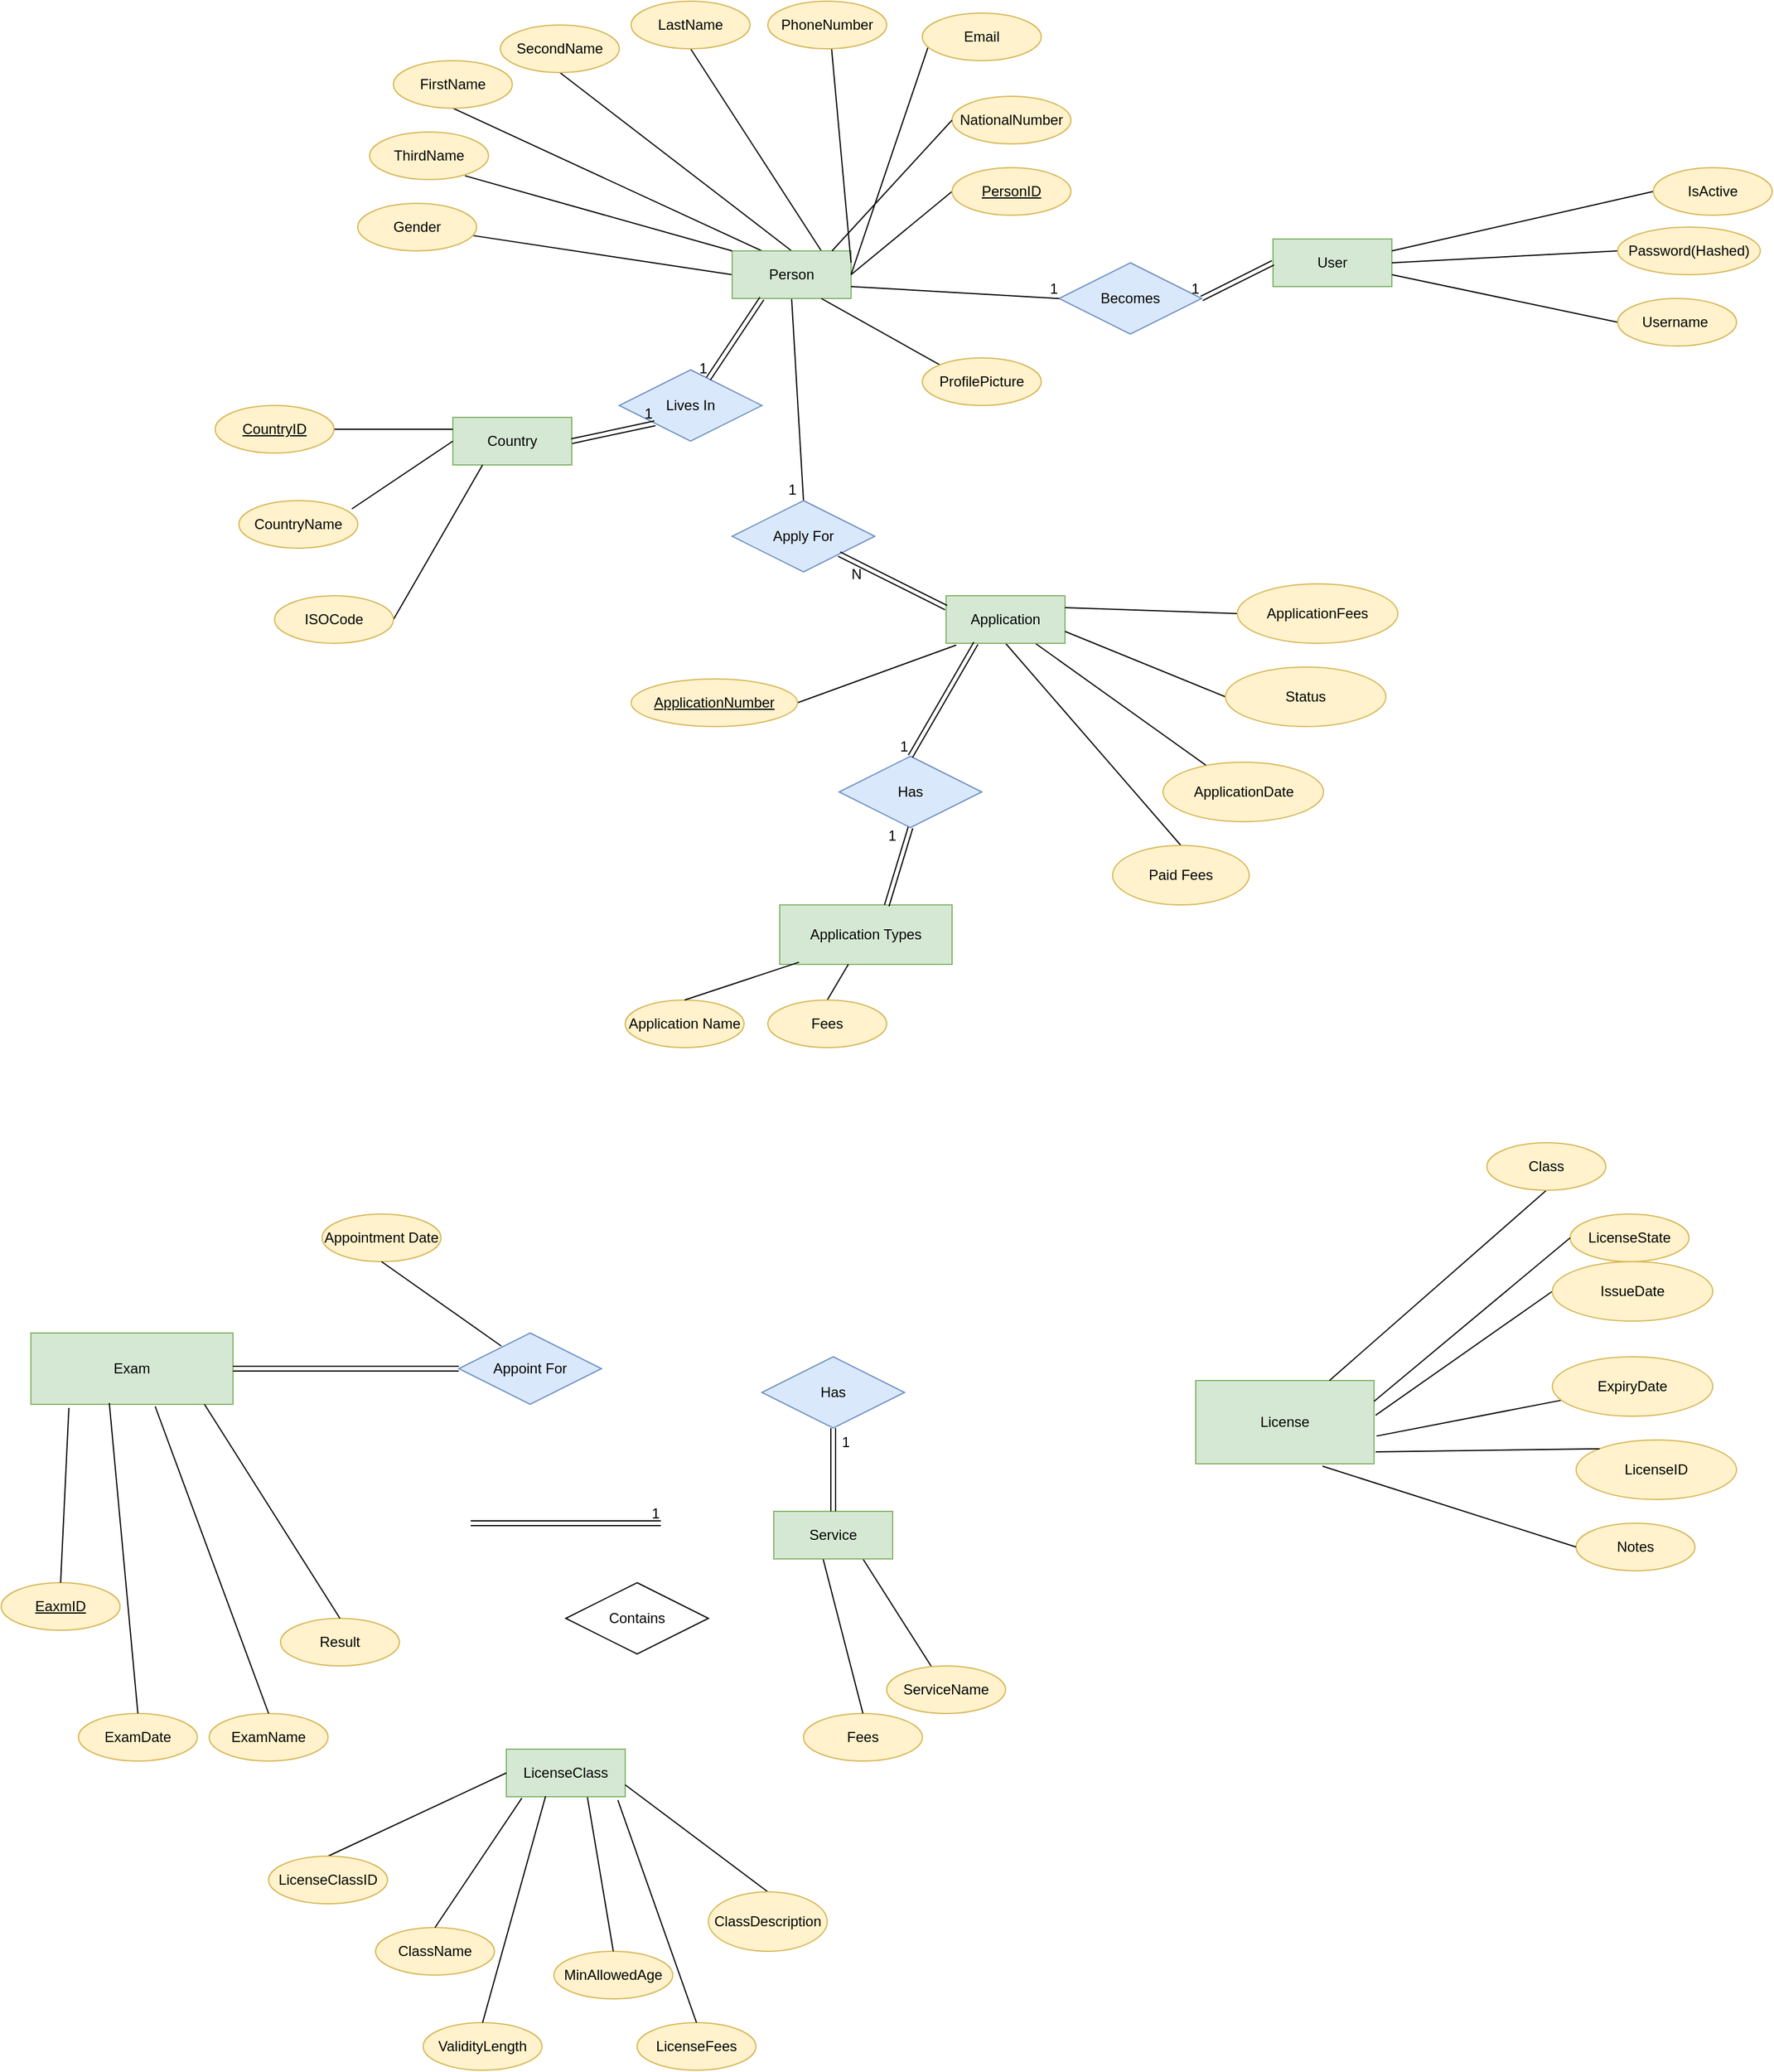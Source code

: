 <mxfile version="24.7.8">
  <diagram name="Page-1" id="gB2DMr0biQ5MFpnPCHbU">
    <mxGraphModel dx="3685" dy="1950" grid="1" gridSize="10" guides="1" tooltips="1" connect="1" arrows="0" fold="1" page="1" pageScale="1" pageWidth="850" pageHeight="1100" math="0" shadow="0">
      <root>
        <mxCell id="0" />
        <mxCell id="1" parent="0" />
        <mxCell id="8ar8h3lFPwf3H2jaZOHm-42" style="rounded=0;orthogonalLoop=1;jettySize=auto;html=1;exitX=0;exitY=0.5;exitDx=0;exitDy=0;endArrow=none;endFill=0;" parent="1" source="8ar8h3lFPwf3H2jaZOHm-1" target="8ar8h3lFPwf3H2jaZOHm-13" edge="1">
          <mxGeometry relative="1" as="geometry" />
        </mxCell>
        <mxCell id="8ar8h3lFPwf3H2jaZOHm-44" style="rounded=0;orthogonalLoop=1;jettySize=auto;html=1;exitX=0.25;exitY=0;exitDx=0;exitDy=0;entryX=0.5;entryY=1;entryDx=0;entryDy=0;endArrow=none;endFill=0;" parent="1" source="8ar8h3lFPwf3H2jaZOHm-1" target="8ar8h3lFPwf3H2jaZOHm-9" edge="1">
          <mxGeometry relative="1" as="geometry" />
        </mxCell>
        <mxCell id="8ar8h3lFPwf3H2jaZOHm-45" style="rounded=0;orthogonalLoop=1;jettySize=auto;html=1;exitX=0.5;exitY=0;exitDx=0;exitDy=0;entryX=0.5;entryY=1;entryDx=0;entryDy=0;endArrow=none;endFill=0;" parent="1" source="8ar8h3lFPwf3H2jaZOHm-1" target="8ar8h3lFPwf3H2jaZOHm-10" edge="1">
          <mxGeometry relative="1" as="geometry" />
        </mxCell>
        <mxCell id="8ar8h3lFPwf3H2jaZOHm-46" style="rounded=0;orthogonalLoop=1;jettySize=auto;html=1;exitX=0.75;exitY=0;exitDx=0;exitDy=0;entryX=0.5;entryY=1;entryDx=0;entryDy=0;endArrow=none;endFill=0;" parent="1" source="8ar8h3lFPwf3H2jaZOHm-1" target="8ar8h3lFPwf3H2jaZOHm-12" edge="1">
          <mxGeometry relative="1" as="geometry" />
        </mxCell>
        <mxCell id="LzR10XyuYAnAe9TRParo-1" style="rounded=0;orthogonalLoop=1;jettySize=auto;html=1;exitX=0.5;exitY=1;exitDx=0;exitDy=0;entryX=0.5;entryY=0;entryDx=0;entryDy=0;endArrow=none;endFill=0;" edge="1" parent="1" source="8ar8h3lFPwf3H2jaZOHm-1" target="aU70aE4tId0DF8qPoalb-2">
          <mxGeometry relative="1" as="geometry" />
        </mxCell>
        <mxCell id="8ar8h3lFPwf3H2jaZOHm-1" value="Person" style="whiteSpace=wrap;html=1;align=center;fillColor=#d5e8d4;strokeColor=#82b366;" parent="1" vertex="1">
          <mxGeometry x="-485" y="270" width="100" height="40" as="geometry" />
        </mxCell>
        <mxCell id="8ar8h3lFPwf3H2jaZOHm-2" value="User" style="whiteSpace=wrap;html=1;align=center;fillColor=#d5e8d4;strokeColor=#82b366;" parent="1" vertex="1">
          <mxGeometry x="-30" y="260" width="100" height="40" as="geometry" />
        </mxCell>
        <mxCell id="8ar8h3lFPwf3H2jaZOHm-37" style="rounded=0;orthogonalLoop=1;jettySize=auto;html=1;exitX=0;exitY=0.5;exitDx=0;exitDy=0;entryX=1;entryY=0.75;entryDx=0;entryDy=0;endArrow=none;endFill=0;" parent="1" source="8ar8h3lFPwf3H2jaZOHm-3" target="8ar8h3lFPwf3H2jaZOHm-2" edge="1">
          <mxGeometry relative="1" as="geometry" />
        </mxCell>
        <mxCell id="8ar8h3lFPwf3H2jaZOHm-3" value="Username&amp;nbsp;" style="ellipse;whiteSpace=wrap;html=1;align=center;fillColor=#fff2cc;strokeColor=#d6b656;" parent="1" vertex="1">
          <mxGeometry x="260" y="310" width="100" height="40" as="geometry" />
        </mxCell>
        <mxCell id="8ar8h3lFPwf3H2jaZOHm-39" style="rounded=0;orthogonalLoop=1;jettySize=auto;html=1;exitX=0;exitY=0.5;exitDx=0;exitDy=0;entryX=1;entryY=0.25;entryDx=0;entryDy=0;endArrow=none;endFill=0;" parent="1" source="8ar8h3lFPwf3H2jaZOHm-4" target="8ar8h3lFPwf3H2jaZOHm-2" edge="1">
          <mxGeometry relative="1" as="geometry" />
        </mxCell>
        <mxCell id="8ar8h3lFPwf3H2jaZOHm-4" value="IsActive" style="ellipse;whiteSpace=wrap;html=1;align=center;fillColor=#fff2cc;strokeColor=#d6b656;" parent="1" vertex="1">
          <mxGeometry x="290" y="200" width="100" height="40" as="geometry" />
        </mxCell>
        <mxCell id="8ar8h3lFPwf3H2jaZOHm-38" style="rounded=0;orthogonalLoop=1;jettySize=auto;html=1;exitX=0;exitY=0.5;exitDx=0;exitDy=0;entryX=1;entryY=0.5;entryDx=0;entryDy=0;endArrow=none;endFill=0;" parent="1" source="8ar8h3lFPwf3H2jaZOHm-5" target="8ar8h3lFPwf3H2jaZOHm-2" edge="1">
          <mxGeometry relative="1" as="geometry" />
        </mxCell>
        <mxCell id="8ar8h3lFPwf3H2jaZOHm-5" value="Password(Hashed)" style="ellipse;whiteSpace=wrap;html=1;align=center;fillColor=#fff2cc;strokeColor=#d6b656;" parent="1" vertex="1">
          <mxGeometry x="260" y="250" width="120" height="40" as="geometry" />
        </mxCell>
        <mxCell id="8ar8h3lFPwf3H2jaZOHm-9" value="FirstName" style="ellipse;whiteSpace=wrap;html=1;align=center;fillColor=#fff2cc;strokeColor=#d6b656;" parent="1" vertex="1">
          <mxGeometry x="-770" y="110" width="100" height="40" as="geometry" />
        </mxCell>
        <mxCell id="8ar8h3lFPwf3H2jaZOHm-10" value="SecondName" style="ellipse;whiteSpace=wrap;html=1;align=center;fillColor=#fff2cc;strokeColor=#d6b656;" parent="1" vertex="1">
          <mxGeometry x="-680" y="80" width="100" height="40" as="geometry" />
        </mxCell>
        <mxCell id="8ar8h3lFPwf3H2jaZOHm-11" value="ThirdName" style="ellipse;whiteSpace=wrap;html=1;align=center;fillColor=#fff2cc;strokeColor=#d6b656;" parent="1" vertex="1">
          <mxGeometry x="-790" y="170" width="100" height="40" as="geometry" />
        </mxCell>
        <mxCell id="8ar8h3lFPwf3H2jaZOHm-12" value="LastName" style="ellipse;whiteSpace=wrap;html=1;align=center;fillColor=#fff2cc;strokeColor=#d6b656;" parent="1" vertex="1">
          <mxGeometry x="-570" y="60" width="100" height="40" as="geometry" />
        </mxCell>
        <mxCell id="8ar8h3lFPwf3H2jaZOHm-13" value="Gender" style="ellipse;whiteSpace=wrap;html=1;align=center;fillColor=#fff2cc;strokeColor=#d6b656;" parent="1" vertex="1">
          <mxGeometry x="-800" y="230" width="100" height="40" as="geometry" />
        </mxCell>
        <mxCell id="8ar8h3lFPwf3H2jaZOHm-41" style="rounded=0;orthogonalLoop=1;jettySize=auto;html=1;exitX=0.5;exitY=0;exitDx=0;exitDy=0;endArrow=none;endFill=0;entryX=1;entryY=0.25;entryDx=0;entryDy=0;" parent="1" source="8ar8h3lFPwf3H2jaZOHm-16" target="8ar8h3lFPwf3H2jaZOHm-1" edge="1">
          <mxGeometry relative="1" as="geometry">
            <mxPoint x="-410" y="580" as="targetPoint" />
          </mxGeometry>
        </mxCell>
        <mxCell id="8ar8h3lFPwf3H2jaZOHm-16" value="PhoneNumber" style="ellipse;whiteSpace=wrap;html=1;align=center;fillColor=#fff2cc;strokeColor=#d6b656;" parent="1" vertex="1">
          <mxGeometry x="-455" y="60" width="100" height="40" as="geometry" />
        </mxCell>
        <mxCell id="8ar8h3lFPwf3H2jaZOHm-17" value="Email" style="ellipse;whiteSpace=wrap;html=1;align=center;fillColor=#fff2cc;strokeColor=#d6b656;" parent="1" vertex="1">
          <mxGeometry x="-325" y="70" width="100" height="40" as="geometry" />
        </mxCell>
        <mxCell id="8ar8h3lFPwf3H2jaZOHm-36" style="rounded=0;orthogonalLoop=1;jettySize=auto;html=1;exitX=0.75;exitY=1;exitDx=0;exitDy=0;endArrow=none;endFill=0;" parent="1" source="8ar8h3lFPwf3H2jaZOHm-18" target="8ar8h3lFPwf3H2jaZOHm-20" edge="1">
          <mxGeometry relative="1" as="geometry" />
        </mxCell>
        <mxCell id="LzR10XyuYAnAe9TRParo-3" style="rounded=0;orthogonalLoop=1;jettySize=auto;html=1;exitX=0.5;exitY=1;exitDx=0;exitDy=0;entryX=0.5;entryY=0;entryDx=0;entryDy=0;endArrow=none;endFill=0;" edge="1" parent="1" source="8ar8h3lFPwf3H2jaZOHm-18" target="LzR10XyuYAnAe9TRParo-2">
          <mxGeometry relative="1" as="geometry" />
        </mxCell>
        <mxCell id="8ar8h3lFPwf3H2jaZOHm-18" value="Application" style="whiteSpace=wrap;html=1;align=center;fillColor=#d5e8d4;strokeColor=#82b366;" parent="1" vertex="1">
          <mxGeometry x="-305" y="560" width="100" height="40" as="geometry" />
        </mxCell>
        <mxCell id="8ar8h3lFPwf3H2jaZOHm-35" style="edgeStyle=orthogonalEdgeStyle;rounded=0;orthogonalLoop=1;jettySize=auto;html=1;exitX=0;exitY=0;exitDx=0;exitDy=0;entryX=0.5;entryY=1;entryDx=0;entryDy=0;strokeColor=none;" parent="1" source="8ar8h3lFPwf3H2jaZOHm-20" target="8ar8h3lFPwf3H2jaZOHm-18" edge="1">
          <mxGeometry relative="1" as="geometry" />
        </mxCell>
        <mxCell id="8ar8h3lFPwf3H2jaZOHm-20" value="ApplicationDate" style="ellipse;whiteSpace=wrap;html=1;align=center;fillColor=#fff2cc;strokeColor=#d6b656;" parent="1" vertex="1">
          <mxGeometry x="-122.5" y="700" width="135" height="50" as="geometry" />
        </mxCell>
        <mxCell id="8ar8h3lFPwf3H2jaZOHm-21" value="LicenseClass" style="whiteSpace=wrap;html=1;align=center;fillColor=#d5e8d4;strokeColor=#82b366;" parent="1" vertex="1">
          <mxGeometry x="-675" y="1530" width="100" height="40" as="geometry" />
        </mxCell>
        <mxCell id="8ar8h3lFPwf3H2jaZOHm-50" style="rounded=0;orthogonalLoop=1;jettySize=auto;html=1;exitX=0.5;exitY=0;exitDx=0;exitDy=0;entryX=0;entryY=0.5;entryDx=0;entryDy=0;endArrow=none;endFill=0;" parent="1" source="8ar8h3lFPwf3H2jaZOHm-22" target="8ar8h3lFPwf3H2jaZOHm-21" edge="1">
          <mxGeometry relative="1" as="geometry" />
        </mxCell>
        <mxCell id="8ar8h3lFPwf3H2jaZOHm-22" value="LicenseClassID" style="ellipse;whiteSpace=wrap;html=1;align=center;fillColor=#fff2cc;strokeColor=#d6b656;" parent="1" vertex="1">
          <mxGeometry x="-875" y="1620" width="100" height="40" as="geometry" />
        </mxCell>
        <mxCell id="8ar8h3lFPwf3H2jaZOHm-23" value="ClassName" style="ellipse;whiteSpace=wrap;html=1;align=center;fillColor=#fff2cc;strokeColor=#d6b656;" parent="1" vertex="1">
          <mxGeometry x="-785" y="1680" width="100" height="40" as="geometry" />
        </mxCell>
        <mxCell id="8ar8h3lFPwf3H2jaZOHm-48" style="rounded=0;orthogonalLoop=1;jettySize=auto;html=1;exitX=0.5;exitY=0;exitDx=0;exitDy=0;entryX=1;entryY=0.75;entryDx=0;entryDy=0;endArrow=none;endFill=0;" parent="1" source="8ar8h3lFPwf3H2jaZOHm-24" target="8ar8h3lFPwf3H2jaZOHm-21" edge="1">
          <mxGeometry relative="1" as="geometry" />
        </mxCell>
        <mxCell id="8ar8h3lFPwf3H2jaZOHm-24" value="ClassDescription" style="ellipse;whiteSpace=wrap;html=1;align=center;fillColor=#fff2cc;strokeColor=#d6b656;" parent="1" vertex="1">
          <mxGeometry x="-505" y="1650" width="100" height="50" as="geometry" />
        </mxCell>
        <mxCell id="8ar8h3lFPwf3H2jaZOHm-26" value="MinAllowedAge" style="ellipse;whiteSpace=wrap;html=1;align=center;fillColor=#fff2cc;strokeColor=#d6b656;" parent="1" vertex="1">
          <mxGeometry x="-635" y="1700" width="100" height="40" as="geometry" />
        </mxCell>
        <mxCell id="8ar8h3lFPwf3H2jaZOHm-27" value="ValidityLength" style="ellipse;whiteSpace=wrap;html=1;align=center;fillColor=#fff2cc;strokeColor=#d6b656;" parent="1" vertex="1">
          <mxGeometry x="-745" y="1760" width="100" height="40" as="geometry" />
        </mxCell>
        <mxCell id="8ar8h3lFPwf3H2jaZOHm-28" value="LicenseFees" style="ellipse;whiteSpace=wrap;html=1;align=center;fillColor=#fff2cc;strokeColor=#d6b656;" parent="1" vertex="1">
          <mxGeometry x="-565" y="1760" width="100" height="40" as="geometry" />
        </mxCell>
        <mxCell id="8ar8h3lFPwf3H2jaZOHm-34" style="rounded=0;orthogonalLoop=1;jettySize=auto;html=1;exitX=1;exitY=0.5;exitDx=0;exitDy=0;entryX=0.085;entryY=1.037;entryDx=0;entryDy=0;entryPerimeter=0;endArrow=none;endFill=0;" parent="1" source="aU70aE4tId0DF8qPoalb-1" target="8ar8h3lFPwf3H2jaZOHm-18" edge="1">
          <mxGeometry relative="1" as="geometry">
            <mxPoint x="-300" y="710" as="sourcePoint" />
          </mxGeometry>
        </mxCell>
        <mxCell id="8ar8h3lFPwf3H2jaZOHm-40" style="rounded=0;orthogonalLoop=1;jettySize=auto;html=1;endArrow=none;endFill=0;exitX=1;exitY=0.5;exitDx=0;exitDy=0;entryX=0.046;entryY=0.73;entryDx=0;entryDy=0;entryPerimeter=0;" parent="1" source="8ar8h3lFPwf3H2jaZOHm-1" target="8ar8h3lFPwf3H2jaZOHm-17" edge="1">
          <mxGeometry relative="1" as="geometry">
            <mxPoint x="-490" y="590" as="sourcePoint" />
            <mxPoint x="-240" y="250" as="targetPoint" />
          </mxGeometry>
        </mxCell>
        <mxCell id="8ar8h3lFPwf3H2jaZOHm-43" style="rounded=0;orthogonalLoop=1;jettySize=auto;html=1;exitX=0;exitY=0;exitDx=0;exitDy=0;entryX=0.802;entryY=0.92;entryDx=0;entryDy=0;entryPerimeter=0;endArrow=none;endFill=0;" parent="1" source="8ar8h3lFPwf3H2jaZOHm-1" target="8ar8h3lFPwf3H2jaZOHm-11" edge="1">
          <mxGeometry relative="1" as="geometry" />
        </mxCell>
        <mxCell id="8ar8h3lFPwf3H2jaZOHm-47" style="rounded=0;orthogonalLoop=1;jettySize=auto;html=1;exitX=0.5;exitY=0;exitDx=0;exitDy=0;entryX=0.682;entryY=1.01;entryDx=0;entryDy=0;entryPerimeter=0;endArrow=none;endFill=0;" parent="1" source="8ar8h3lFPwf3H2jaZOHm-26" target="8ar8h3lFPwf3H2jaZOHm-21" edge="1">
          <mxGeometry relative="1" as="geometry" />
        </mxCell>
        <mxCell id="8ar8h3lFPwf3H2jaZOHm-49" style="rounded=0;orthogonalLoop=1;jettySize=auto;html=1;exitX=0.5;exitY=0;exitDx=0;exitDy=0;entryX=0.13;entryY=1.03;entryDx=0;entryDy=0;entryPerimeter=0;endArrow=none;endFill=0;" parent="1" source="8ar8h3lFPwf3H2jaZOHm-23" target="8ar8h3lFPwf3H2jaZOHm-21" edge="1">
          <mxGeometry relative="1" as="geometry" />
        </mxCell>
        <mxCell id="8ar8h3lFPwf3H2jaZOHm-51" style="rounded=0;orthogonalLoop=1;jettySize=auto;html=1;exitX=0.5;exitY=0;exitDx=0;exitDy=0;entryX=0.33;entryY=0.99;entryDx=0;entryDy=0;entryPerimeter=0;endArrow=none;endFill=0;" parent="1" source="8ar8h3lFPwf3H2jaZOHm-27" target="8ar8h3lFPwf3H2jaZOHm-21" edge="1">
          <mxGeometry relative="1" as="geometry" />
        </mxCell>
        <mxCell id="8ar8h3lFPwf3H2jaZOHm-52" style="rounded=0;orthogonalLoop=1;jettySize=auto;html=1;exitX=0.5;exitY=0;exitDx=0;exitDy=0;entryX=0.938;entryY=1.07;entryDx=0;entryDy=0;entryPerimeter=0;endArrow=none;endFill=0;" parent="1" source="8ar8h3lFPwf3H2jaZOHm-28" target="8ar8h3lFPwf3H2jaZOHm-21" edge="1">
          <mxGeometry relative="1" as="geometry" />
        </mxCell>
        <mxCell id="8ar8h3lFPwf3H2jaZOHm-58" style="rounded=0;orthogonalLoop=1;jettySize=auto;html=1;exitX=0;exitY=0.5;exitDx=0;exitDy=0;entryX=1;entryY=0.75;entryDx=0;entryDy=0;endArrow=none;endFill=0;" parent="1" source="8ar8h3lFPwf3H2jaZOHm-54" target="8ar8h3lFPwf3H2jaZOHm-18" edge="1">
          <mxGeometry relative="1" as="geometry" />
        </mxCell>
        <mxCell id="8ar8h3lFPwf3H2jaZOHm-54" value="Status" style="ellipse;whiteSpace=wrap;html=1;align=center;fillColor=#fff2cc;strokeColor=#d6b656;" parent="1" vertex="1">
          <mxGeometry x="-70" y="620" width="135" height="50" as="geometry" />
        </mxCell>
        <mxCell id="8ar8h3lFPwf3H2jaZOHm-57" style="rounded=0;orthogonalLoop=1;jettySize=auto;html=1;exitX=0;exitY=0.5;exitDx=0;exitDy=0;entryX=1;entryY=0.25;entryDx=0;entryDy=0;endArrow=none;endFill=0;" parent="1" target="8ar8h3lFPwf3H2jaZOHm-18" edge="1">
          <mxGeometry relative="1" as="geometry">
            <mxPoint x="-60.0" y="575" as="sourcePoint" />
          </mxGeometry>
        </mxCell>
        <mxCell id="8ar8h3lFPwf3H2jaZOHm-55" value="ApplicationFees" style="ellipse;whiteSpace=wrap;html=1;align=center;fillColor=#fff2cc;strokeColor=#d6b656;" parent="1" vertex="1">
          <mxGeometry x="-60" y="550" width="135" height="50" as="geometry" />
        </mxCell>
        <mxCell id="XYkoXVve4aDxbOpbavs2-19" style="rounded=0;orthogonalLoop=1;jettySize=auto;html=1;exitX=1.014;exitY=0.667;exitDx=0;exitDy=0;endArrow=none;endFill=0;exitPerimeter=0;" parent="1" source="XYkoXVve4aDxbOpbavs2-15" target="XYkoXVve4aDxbOpbavs2-18" edge="1">
          <mxGeometry relative="1" as="geometry" />
        </mxCell>
        <mxCell id="XYkoXVve4aDxbOpbavs2-15" value="License" style="whiteSpace=wrap;html=1;align=center;fillColor=#d5e8d4;strokeColor=#82b366;" parent="1" vertex="1">
          <mxGeometry x="-95" y="1220" width="150" height="70" as="geometry" />
        </mxCell>
        <mxCell id="XYkoXVve4aDxbOpbavs2-16" value="LicenseID" style="ellipse;whiteSpace=wrap;html=1;align=center;fillColor=#fff2cc;strokeColor=#d6b656;" parent="1" vertex="1">
          <mxGeometry x="225" y="1270" width="135" height="50" as="geometry" />
        </mxCell>
        <mxCell id="XYkoXVve4aDxbOpbavs2-21" style="rounded=0;orthogonalLoop=1;jettySize=auto;html=1;exitX=0;exitY=0.5;exitDx=0;exitDy=0;endArrow=none;endFill=0;entryX=1.009;entryY=0.417;entryDx=0;entryDy=0;entryPerimeter=0;" parent="1" source="XYkoXVve4aDxbOpbavs2-17" target="XYkoXVve4aDxbOpbavs2-15" edge="1">
          <mxGeometry relative="1" as="geometry">
            <mxPoint x="55" y="1238" as="targetPoint" />
          </mxGeometry>
        </mxCell>
        <mxCell id="XYkoXVve4aDxbOpbavs2-17" value="IssueDate" style="ellipse;whiteSpace=wrap;html=1;align=center;fillColor=#fff2cc;strokeColor=#d6b656;" parent="1" vertex="1">
          <mxGeometry x="205" y="1120" width="135" height="50" as="geometry" />
        </mxCell>
        <mxCell id="XYkoXVve4aDxbOpbavs2-18" value="ExpiryDate" style="ellipse;whiteSpace=wrap;html=1;align=center;fillColor=#fff2cc;strokeColor=#d6b656;" parent="1" vertex="1">
          <mxGeometry x="205" y="1200" width="135" height="50" as="geometry" />
        </mxCell>
        <mxCell id="XYkoXVve4aDxbOpbavs2-20" style="rounded=0;orthogonalLoop=1;jettySize=auto;html=1;exitX=0;exitY=0;exitDx=0;exitDy=0;entryX=1.009;entryY=0.857;entryDx=0;entryDy=0;endArrow=none;endFill=0;entryPerimeter=0;" parent="1" source="XYkoXVve4aDxbOpbavs2-16" target="XYkoXVve4aDxbOpbavs2-15" edge="1">
          <mxGeometry relative="1" as="geometry" />
        </mxCell>
        <mxCell id="aU70aE4tId0DF8qPoalb-1" value="ApplicationNumber" style="ellipse;whiteSpace=wrap;html=1;align=center;fontStyle=4;fillColor=#fff2cc;strokeColor=#d6b656;" parent="1" vertex="1">
          <mxGeometry x="-570" y="630" width="140" height="40" as="geometry" />
        </mxCell>
        <mxCell id="aU70aE4tId0DF8qPoalb-2" value="Apply For" style="shape=rhombus;perimeter=rhombusPerimeter;whiteSpace=wrap;html=1;align=center;fillColor=#dae8fc;strokeColor=#6c8ebf;" parent="1" vertex="1">
          <mxGeometry x="-485" y="480" width="120" height="60" as="geometry" />
        </mxCell>
        <mxCell id="aU70aE4tId0DF8qPoalb-5" value="" style="shape=link;html=1;rounded=0;entryX=1;entryY=1;entryDx=0;entryDy=0;exitX=0;exitY=0.25;exitDx=0;exitDy=0;" parent="1" source="8ar8h3lFPwf3H2jaZOHm-18" target="aU70aE4tId0DF8qPoalb-2" edge="1">
          <mxGeometry relative="1" as="geometry">
            <mxPoint x="-280" y="1220" as="sourcePoint" />
            <mxPoint x="-120" y="1220" as="targetPoint" />
          </mxGeometry>
        </mxCell>
        <mxCell id="aU70aE4tId0DF8qPoalb-6" value="N" style="resizable=0;html=1;whiteSpace=wrap;align=right;verticalAlign=bottom;" parent="aU70aE4tId0DF8qPoalb-5" connectable="0" vertex="1">
          <mxGeometry x="1" relative="1" as="geometry">
            <mxPoint x="20" y="25" as="offset" />
          </mxGeometry>
        </mxCell>
        <mxCell id="aU70aE4tId0DF8qPoalb-7" value="Has" style="shape=rhombus;perimeter=rhombusPerimeter;whiteSpace=wrap;html=1;align=center;fillColor=#dae8fc;strokeColor=#6c8ebf;" parent="1" vertex="1">
          <mxGeometry x="-460" y="1200" width="120" height="60" as="geometry" />
        </mxCell>
        <mxCell id="aU70aE4tId0DF8qPoalb-58" style="rounded=0;orthogonalLoop=1;jettySize=auto;html=1;exitX=0.75;exitY=1;exitDx=0;exitDy=0;endArrow=none;endFill=0;" parent="1" source="aU70aE4tId0DF8qPoalb-8" target="aU70aE4tId0DF8qPoalb-55" edge="1">
          <mxGeometry relative="1" as="geometry" />
        </mxCell>
        <mxCell id="aU70aE4tId0DF8qPoalb-8" value="Service" style="whiteSpace=wrap;html=1;align=center;fillColor=#d5e8d4;strokeColor=#82b366;" parent="1" vertex="1">
          <mxGeometry x="-450" y="1330" width="100" height="40" as="geometry" />
        </mxCell>
        <mxCell id="aU70aE4tId0DF8qPoalb-9" value="Country" style="whiteSpace=wrap;html=1;align=center;fillColor=#d5e8d4;strokeColor=#82b366;" parent="1" vertex="1">
          <mxGeometry x="-720" y="410" width="100" height="40" as="geometry" />
        </mxCell>
        <mxCell id="aU70aE4tId0DF8qPoalb-16" style="rounded=0;orthogonalLoop=1;jettySize=auto;html=1;exitX=1;exitY=0.5;exitDx=0;exitDy=0;entryX=0;entryY=0.25;entryDx=0;entryDy=0;endArrow=none;endFill=0;" parent="1" source="aU70aE4tId0DF8qPoalb-13" target="aU70aE4tId0DF8qPoalb-9" edge="1">
          <mxGeometry relative="1" as="geometry" />
        </mxCell>
        <mxCell id="aU70aE4tId0DF8qPoalb-13" value="CountryID" style="ellipse;whiteSpace=wrap;html=1;align=center;fontStyle=4;fillColor=#fff2cc;strokeColor=#d6b656;" parent="1" vertex="1">
          <mxGeometry x="-920" y="400" width="100" height="40" as="geometry" />
        </mxCell>
        <mxCell id="aU70aE4tId0DF8qPoalb-17" style="rounded=0;orthogonalLoop=1;jettySize=auto;html=1;exitX=0.95;exitY=0.175;exitDx=0;exitDy=0;entryX=0;entryY=0.5;entryDx=0;entryDy=0;endArrow=none;endFill=0;exitPerimeter=0;" parent="1" source="aU70aE4tId0DF8qPoalb-14" target="aU70aE4tId0DF8qPoalb-9" edge="1">
          <mxGeometry relative="1" as="geometry" />
        </mxCell>
        <mxCell id="aU70aE4tId0DF8qPoalb-14" value="CountryName" style="ellipse;whiteSpace=wrap;html=1;align=center;fillColor=#fff2cc;strokeColor=#d6b656;" parent="1" vertex="1">
          <mxGeometry x="-900" y="480" width="100" height="40" as="geometry" />
        </mxCell>
        <mxCell id="aU70aE4tId0DF8qPoalb-18" style="rounded=0;orthogonalLoop=1;jettySize=auto;html=1;exitX=1;exitY=0.5;exitDx=0;exitDy=0;entryX=0.25;entryY=1;entryDx=0;entryDy=0;endArrow=none;endFill=0;" parent="1" source="aU70aE4tId0DF8qPoalb-15" target="aU70aE4tId0DF8qPoalb-9" edge="1">
          <mxGeometry relative="1" as="geometry" />
        </mxCell>
        <mxCell id="aU70aE4tId0DF8qPoalb-15" value="ISOCode" style="ellipse;whiteSpace=wrap;html=1;align=center;fillColor=#fff2cc;strokeColor=#d6b656;" parent="1" vertex="1">
          <mxGeometry x="-870" y="560" width="100" height="40" as="geometry" />
        </mxCell>
        <mxCell id="aU70aE4tId0DF8qPoalb-19" value="Lives In" style="shape=rhombus;perimeter=rhombusPerimeter;whiteSpace=wrap;html=1;align=center;fillColor=#dae8fc;strokeColor=#6c8ebf;" parent="1" vertex="1">
          <mxGeometry x="-580" y="370" width="120" height="60" as="geometry" />
        </mxCell>
        <mxCell id="aU70aE4tId0DF8qPoalb-20" value="" style="shape=link;html=1;rounded=0;exitX=0.25;exitY=1;exitDx=0;exitDy=0;" parent="1" source="8ar8h3lFPwf3H2jaZOHm-1" target="aU70aE4tId0DF8qPoalb-19" edge="1">
          <mxGeometry relative="1" as="geometry">
            <mxPoint x="-560" y="360" as="sourcePoint" />
            <mxPoint x="-400" y="360" as="targetPoint" />
          </mxGeometry>
        </mxCell>
        <mxCell id="aU70aE4tId0DF8qPoalb-21" value="1" style="resizable=0;html=1;whiteSpace=wrap;align=right;verticalAlign=bottom;" parent="aU70aE4tId0DF8qPoalb-20" connectable="0" vertex="1">
          <mxGeometry x="1" relative="1" as="geometry" />
        </mxCell>
        <mxCell id="aU70aE4tId0DF8qPoalb-22" value="" style="shape=link;html=1;rounded=0;entryX=0;entryY=1;entryDx=0;entryDy=0;exitX=1;exitY=0.5;exitDx=0;exitDy=0;" parent="1" source="aU70aE4tId0DF8qPoalb-9" target="aU70aE4tId0DF8qPoalb-19" edge="1">
          <mxGeometry relative="1" as="geometry">
            <mxPoint x="-720" y="489.58" as="sourcePoint" />
            <mxPoint x="-560" y="489.58" as="targetPoint" />
          </mxGeometry>
        </mxCell>
        <mxCell id="aU70aE4tId0DF8qPoalb-23" value="1" style="resizable=0;html=1;whiteSpace=wrap;align=right;verticalAlign=bottom;" parent="aU70aE4tId0DF8qPoalb-22" connectable="0" vertex="1">
          <mxGeometry x="1" relative="1" as="geometry" />
        </mxCell>
        <mxCell id="aU70aE4tId0DF8qPoalb-26" value="" style="shape=link;html=1;rounded=0;entryX=0.5;entryY=1;entryDx=0;entryDy=0;exitX=0.5;exitY=0;exitDx=0;exitDy=0;" parent="1" source="aU70aE4tId0DF8qPoalb-8" target="aU70aE4tId0DF8qPoalb-7" edge="1">
          <mxGeometry relative="1" as="geometry">
            <mxPoint x="-525" y="1220" as="sourcePoint" />
            <mxPoint x="-365" y="1220" as="targetPoint" />
          </mxGeometry>
        </mxCell>
        <mxCell id="aU70aE4tId0DF8qPoalb-27" value="1" style="resizable=0;html=1;whiteSpace=wrap;align=right;verticalAlign=bottom;" parent="aU70aE4tId0DF8qPoalb-26" connectable="0" vertex="1">
          <mxGeometry x="1" relative="1" as="geometry">
            <mxPoint x="15" y="20" as="offset" />
          </mxGeometry>
        </mxCell>
        <mxCell id="aU70aE4tId0DF8qPoalb-28" value="Becomes" style="shape=rhombus;perimeter=rhombusPerimeter;whiteSpace=wrap;html=1;align=center;fillColor=#dae8fc;strokeColor=#6c8ebf;" parent="1" vertex="1">
          <mxGeometry x="-210" y="280" width="120" height="60" as="geometry" />
        </mxCell>
        <mxCell id="aU70aE4tId0DF8qPoalb-29" value="" style="endArrow=none;html=1;rounded=0;entryX=0;entryY=0.5;entryDx=0;entryDy=0;exitX=1;exitY=0.75;exitDx=0;exitDy=0;" parent="1" source="8ar8h3lFPwf3H2jaZOHm-1" target="aU70aE4tId0DF8qPoalb-28" edge="1">
          <mxGeometry relative="1" as="geometry">
            <mxPoint x="-350" y="340" as="sourcePoint" />
            <mxPoint x="-190" y="340" as="targetPoint" />
          </mxGeometry>
        </mxCell>
        <mxCell id="aU70aE4tId0DF8qPoalb-30" value="1" style="resizable=0;html=1;whiteSpace=wrap;align=right;verticalAlign=bottom;" parent="aU70aE4tId0DF8qPoalb-29" connectable="0" vertex="1">
          <mxGeometry x="1" relative="1" as="geometry" />
        </mxCell>
        <mxCell id="aU70aE4tId0DF8qPoalb-31" value="" style="shape=link;html=1;rounded=0;exitX=1;exitY=0.5;exitDx=0;exitDy=0;entryX=0;entryY=0.5;entryDx=0;entryDy=0;" parent="1" source="aU70aE4tId0DF8qPoalb-28" target="8ar8h3lFPwf3H2jaZOHm-2" edge="1">
          <mxGeometry relative="1" as="geometry">
            <mxPoint x="-90" y="310" as="sourcePoint" />
            <mxPoint x="70" y="310" as="targetPoint" />
          </mxGeometry>
        </mxCell>
        <mxCell id="aU70aE4tId0DF8qPoalb-32" value="1" style="resizable=0;html=1;whiteSpace=wrap;align=right;verticalAlign=bottom;" parent="aU70aE4tId0DF8qPoalb-31" connectable="0" vertex="1">
          <mxGeometry x="1" relative="1" as="geometry">
            <mxPoint x="-60" y="30" as="offset" />
          </mxGeometry>
        </mxCell>
        <mxCell id="aU70aE4tId0DF8qPoalb-33" value="LicenseState" style="ellipse;whiteSpace=wrap;html=1;align=center;fillColor=#fff2cc;strokeColor=#d6b656;" parent="1" vertex="1">
          <mxGeometry x="220" y="1080" width="100" height="40" as="geometry" />
        </mxCell>
        <mxCell id="aU70aE4tId0DF8qPoalb-34" style="rounded=0;orthogonalLoop=1;jettySize=auto;html=1;exitX=0;exitY=0.5;exitDx=0;exitDy=0;entryX=1;entryY=0.25;entryDx=0;entryDy=0;endArrow=none;endFill=0;" parent="1" source="aU70aE4tId0DF8qPoalb-33" target="XYkoXVve4aDxbOpbavs2-15" edge="1">
          <mxGeometry relative="1" as="geometry" />
        </mxCell>
        <mxCell id="aU70aE4tId0DF8qPoalb-35" value="Exam" style="whiteSpace=wrap;html=1;align=center;fillColor=#d5e8d4;strokeColor=#82b366;" parent="1" vertex="1">
          <mxGeometry x="-1075" y="1180" width="170" height="60" as="geometry" />
        </mxCell>
        <mxCell id="aU70aE4tId0DF8qPoalb-37" value="EaxmID" style="ellipse;whiteSpace=wrap;html=1;align=center;fontStyle=4;fillColor=#fff2cc;strokeColor=#d6b656;" parent="1" vertex="1">
          <mxGeometry x="-1100" y="1390" width="100" height="40" as="geometry" />
        </mxCell>
        <mxCell id="aU70aE4tId0DF8qPoalb-38" value="ExamDate" style="ellipse;whiteSpace=wrap;html=1;align=center;fillColor=#fff2cc;strokeColor=#d6b656;" parent="1" vertex="1">
          <mxGeometry x="-1035" y="1500" width="100" height="40" as="geometry" />
        </mxCell>
        <mxCell id="aU70aE4tId0DF8qPoalb-39" value="Result" style="ellipse;whiteSpace=wrap;html=1;align=center;fillColor=#fff2cc;strokeColor=#d6b656;" parent="1" vertex="1">
          <mxGeometry x="-865" y="1420" width="100" height="40" as="geometry" />
        </mxCell>
        <mxCell id="aU70aE4tId0DF8qPoalb-41" style="rounded=0;orthogonalLoop=1;jettySize=auto;html=1;exitX=0.5;exitY=0;exitDx=0;exitDy=0;entryX=0.388;entryY=0.983;entryDx=0;entryDy=0;entryPerimeter=0;endArrow=none;endFill=0;" parent="1" source="aU70aE4tId0DF8qPoalb-38" target="aU70aE4tId0DF8qPoalb-35" edge="1">
          <mxGeometry relative="1" as="geometry" />
        </mxCell>
        <mxCell id="aU70aE4tId0DF8qPoalb-42" style="rounded=0;orthogonalLoop=1;jettySize=auto;html=1;exitX=0.5;exitY=0;exitDx=0;exitDy=0;entryX=0.188;entryY=1.05;entryDx=0;entryDy=0;entryPerimeter=0;endArrow=none;endFill=0;" parent="1" source="aU70aE4tId0DF8qPoalb-37" target="aU70aE4tId0DF8qPoalb-35" edge="1">
          <mxGeometry relative="1" as="geometry" />
        </mxCell>
        <mxCell id="aU70aE4tId0DF8qPoalb-43" style="rounded=0;orthogonalLoop=1;jettySize=auto;html=1;exitX=0.5;exitY=0;exitDx=0;exitDy=0;entryX=0.859;entryY=1;entryDx=0;entryDy=0;entryPerimeter=0;endArrow=none;endFill=0;" parent="1" source="aU70aE4tId0DF8qPoalb-39" target="aU70aE4tId0DF8qPoalb-35" edge="1">
          <mxGeometry relative="1" as="geometry" />
        </mxCell>
        <mxCell id="aU70aE4tId0DF8qPoalb-45" style="rounded=0;orthogonalLoop=1;jettySize=auto;html=1;exitX=0.5;exitY=1;exitDx=0;exitDy=0;entryX=0.75;entryY=0;entryDx=0;entryDy=0;endArrow=none;endFill=0;" parent="1" source="aU70aE4tId0DF8qPoalb-44" target="XYkoXVve4aDxbOpbavs2-15" edge="1">
          <mxGeometry relative="1" as="geometry" />
        </mxCell>
        <mxCell id="aU70aE4tId0DF8qPoalb-44" value="Class" style="ellipse;whiteSpace=wrap;html=1;align=center;fillColor=#fff2cc;strokeColor=#d6b656;" parent="1" vertex="1">
          <mxGeometry x="150" y="1020" width="100" height="40" as="geometry" />
        </mxCell>
        <mxCell id="aU70aE4tId0DF8qPoalb-46" value="Notes" style="ellipse;whiteSpace=wrap;html=1;align=center;fillColor=#fff2cc;strokeColor=#d6b656;" parent="1" vertex="1">
          <mxGeometry x="225" y="1340" width="100" height="40" as="geometry" />
        </mxCell>
        <mxCell id="aU70aE4tId0DF8qPoalb-47" style="rounded=0;orthogonalLoop=1;jettySize=auto;html=1;exitX=0;exitY=0.5;exitDx=0;exitDy=0;entryX=0.711;entryY=1.029;entryDx=0;entryDy=0;entryPerimeter=0;endArrow=none;endFill=0;" parent="1" source="aU70aE4tId0DF8qPoalb-46" target="XYkoXVve4aDxbOpbavs2-15" edge="1">
          <mxGeometry relative="1" as="geometry" />
        </mxCell>
        <mxCell id="aU70aE4tId0DF8qPoalb-55" value="ServiceName" style="ellipse;whiteSpace=wrap;html=1;align=center;fillColor=#fff2cc;strokeColor=#d6b656;" parent="1" vertex="1">
          <mxGeometry x="-355" y="1460" width="100" height="40" as="geometry" />
        </mxCell>
        <mxCell id="aU70aE4tId0DF8qPoalb-56" value="Fees" style="ellipse;whiteSpace=wrap;html=1;align=center;fillColor=#fff2cc;strokeColor=#d6b656;" parent="1" vertex="1">
          <mxGeometry x="-425" y="1500" width="100" height="40" as="geometry" />
        </mxCell>
        <mxCell id="aU70aE4tId0DF8qPoalb-57" style="rounded=0;orthogonalLoop=1;jettySize=auto;html=1;exitX=0.5;exitY=0;exitDx=0;exitDy=0;entryX=0.416;entryY=1.01;entryDx=0;entryDy=0;entryPerimeter=0;endArrow=none;endFill=0;" parent="1" source="aU70aE4tId0DF8qPoalb-56" target="aU70aE4tId0DF8qPoalb-8" edge="1">
          <mxGeometry relative="1" as="geometry" />
        </mxCell>
        <mxCell id="aU70aE4tId0DF8qPoalb-64" style="edgeStyle=orthogonalEdgeStyle;rounded=0;orthogonalLoop=1;jettySize=auto;html=1;exitX=0;exitY=0.5;exitDx=0;exitDy=0;entryX=1;entryY=0.5;entryDx=0;entryDy=0;endArrow=none;endFill=0;shape=link;" parent="1" source="aU70aE4tId0DF8qPoalb-60" target="aU70aE4tId0DF8qPoalb-35" edge="1">
          <mxGeometry relative="1" as="geometry" />
        </mxCell>
        <mxCell id="aU70aE4tId0DF8qPoalb-60" value="Appoint For" style="shape=rhombus;perimeter=rhombusPerimeter;whiteSpace=wrap;html=1;align=center;fillColor=#dae8fc;strokeColor=#6c8ebf;" parent="1" vertex="1">
          <mxGeometry x="-715" y="1180" width="120" height="60" as="geometry" />
        </mxCell>
        <mxCell id="aU70aE4tId0DF8qPoalb-62" value="Appointment Date" style="ellipse;whiteSpace=wrap;html=1;align=center;fillColor=#fff2cc;strokeColor=#d6b656;" parent="1" vertex="1">
          <mxGeometry x="-830" y="1080" width="100" height="40" as="geometry" />
        </mxCell>
        <mxCell id="aU70aE4tId0DF8qPoalb-63" style="rounded=0;orthogonalLoop=1;jettySize=auto;html=1;exitX=0.5;exitY=1;exitDx=0;exitDy=0;entryX=0.298;entryY=0.183;entryDx=0;entryDy=0;entryPerimeter=0;endArrow=none;endFill=0;" parent="1" source="aU70aE4tId0DF8qPoalb-62" target="aU70aE4tId0DF8qPoalb-60" edge="1">
          <mxGeometry relative="1" as="geometry" />
        </mxCell>
        <mxCell id="aU70aE4tId0DF8qPoalb-65" value="ExamName" style="ellipse;whiteSpace=wrap;html=1;align=center;fillColor=#fff2cc;strokeColor=#d6b656;" parent="1" vertex="1">
          <mxGeometry x="-925" y="1500" width="100" height="40" as="geometry" />
        </mxCell>
        <mxCell id="aU70aE4tId0DF8qPoalb-66" style="rounded=0;orthogonalLoop=1;jettySize=auto;html=1;exitX=0.5;exitY=0;exitDx=0;exitDy=0;entryX=0.615;entryY=1.029;entryDx=0;entryDy=0;entryPerimeter=0;endArrow=none;endFill=0;" parent="1" source="aU70aE4tId0DF8qPoalb-65" target="aU70aE4tId0DF8qPoalb-35" edge="1">
          <mxGeometry relative="1" as="geometry" />
        </mxCell>
        <mxCell id="ZyPOBL6MbQ5XfIXp9P1Z-1" value="Contains" style="shape=rhombus;perimeter=rhombusPerimeter;whiteSpace=wrap;html=1;align=center;" parent="1" vertex="1">
          <mxGeometry x="-625" y="1390" width="120" height="60" as="geometry" />
        </mxCell>
        <mxCell id="ZyPOBL6MbQ5XfIXp9P1Z-5" value="" style="shape=link;html=1;rounded=0;" parent="1" edge="1">
          <mxGeometry relative="1" as="geometry">
            <mxPoint x="-705" y="1340" as="sourcePoint" />
            <mxPoint x="-545" y="1340" as="targetPoint" />
          </mxGeometry>
        </mxCell>
        <mxCell id="ZyPOBL6MbQ5XfIXp9P1Z-6" value="1" style="resizable=0;html=1;whiteSpace=wrap;align=right;verticalAlign=bottom;" parent="ZyPOBL6MbQ5XfIXp9P1Z-5" connectable="0" vertex="1">
          <mxGeometry x="1" relative="1" as="geometry" />
        </mxCell>
        <mxCell id="ZyPOBL6MbQ5XfIXp9P1Z-8" style="rounded=0;orthogonalLoop=1;jettySize=auto;html=1;exitX=0;exitY=0;exitDx=0;exitDy=0;entryX=0.75;entryY=1;entryDx=0;entryDy=0;endArrow=none;endFill=0;" parent="1" source="ZyPOBL6MbQ5XfIXp9P1Z-7" target="8ar8h3lFPwf3H2jaZOHm-1" edge="1">
          <mxGeometry relative="1" as="geometry" />
        </mxCell>
        <mxCell id="ZyPOBL6MbQ5XfIXp9P1Z-7" value="ProfilePicture" style="ellipse;whiteSpace=wrap;html=1;align=center;fillColor=#fff2cc;strokeColor=#d6b656;" parent="1" vertex="1">
          <mxGeometry x="-325" y="360" width="100" height="40" as="geometry" />
        </mxCell>
        <mxCell id="LzR10XyuYAnAe9TRParo-2" value="Paid Fees" style="ellipse;whiteSpace=wrap;html=1;align=center;fillColor=#fff2cc;strokeColor=#d6b656;" vertex="1" parent="1">
          <mxGeometry x="-165" y="770" width="115" height="50" as="geometry" />
        </mxCell>
        <mxCell id="LzR10XyuYAnAe9TRParo-6" value="NationalNumber" style="ellipse;whiteSpace=wrap;html=1;align=center;fillColor=#fff2cc;strokeColor=#d6b656;" vertex="1" parent="1">
          <mxGeometry x="-300" y="140" width="100" height="40" as="geometry" />
        </mxCell>
        <mxCell id="LzR10XyuYAnAe9TRParo-7" value="Has" style="shape=rhombus;perimeter=rhombusPerimeter;whiteSpace=wrap;html=1;align=center;fillColor=#dae8fc;strokeColor=#6c8ebf;" vertex="1" parent="1">
          <mxGeometry x="-395" y="695" width="120" height="60" as="geometry" />
        </mxCell>
        <mxCell id="LzR10XyuYAnAe9TRParo-8" value="Application Types" style="whiteSpace=wrap;html=1;align=center;fillColor=#d5e8d4;strokeColor=#82b366;" vertex="1" parent="1">
          <mxGeometry x="-445" y="820" width="145" height="50" as="geometry" />
        </mxCell>
        <mxCell id="LzR10XyuYAnAe9TRParo-10" value="Application Name" style="ellipse;whiteSpace=wrap;html=1;align=center;fillColor=#fff2cc;strokeColor=#d6b656;" vertex="1" parent="1">
          <mxGeometry x="-575" y="900" width="100" height="40" as="geometry" />
        </mxCell>
        <mxCell id="LzR10XyuYAnAe9TRParo-16" style="rounded=0;orthogonalLoop=1;jettySize=auto;html=1;exitX=0.5;exitY=0;exitDx=0;exitDy=0;endArrow=none;endFill=0;" edge="1" parent="1" source="LzR10XyuYAnAe9TRParo-11" target="LzR10XyuYAnAe9TRParo-8">
          <mxGeometry relative="1" as="geometry" />
        </mxCell>
        <mxCell id="LzR10XyuYAnAe9TRParo-11" value="Fees" style="ellipse;whiteSpace=wrap;html=1;align=center;fillColor=#fff2cc;strokeColor=#d6b656;" vertex="1" parent="1">
          <mxGeometry x="-455" y="900" width="100" height="40" as="geometry" />
        </mxCell>
        <mxCell id="LzR10XyuYAnAe9TRParo-12" value="" style="shape=link;html=1;rounded=0;entryX=0.5;entryY=0;entryDx=0;entryDy=0;exitX=0.25;exitY=1;exitDx=0;exitDy=0;" edge="1" parent="1" source="8ar8h3lFPwf3H2jaZOHm-18" target="LzR10XyuYAnAe9TRParo-7">
          <mxGeometry relative="1" as="geometry">
            <mxPoint x="-350" y="640" as="sourcePoint" />
            <mxPoint x="-190" y="640" as="targetPoint" />
          </mxGeometry>
        </mxCell>
        <mxCell id="LzR10XyuYAnAe9TRParo-13" value="1" style="resizable=0;html=1;whiteSpace=wrap;align=right;verticalAlign=bottom;" connectable="0" vertex="1" parent="LzR10XyuYAnAe9TRParo-12">
          <mxGeometry x="1" relative="1" as="geometry" />
        </mxCell>
        <mxCell id="LzR10XyuYAnAe9TRParo-14" value="" style="shape=link;html=1;rounded=0;entryX=0.5;entryY=1;entryDx=0;entryDy=0;exitX=0.621;exitY=0.012;exitDx=0;exitDy=0;exitPerimeter=0;" edge="1" parent="1" source="LzR10XyuYAnAe9TRParo-8" target="LzR10XyuYAnAe9TRParo-7">
          <mxGeometry relative="1" as="geometry">
            <mxPoint x="-455" y="710" as="sourcePoint" />
            <mxPoint x="-510" y="805" as="targetPoint" />
          </mxGeometry>
        </mxCell>
        <mxCell id="LzR10XyuYAnAe9TRParo-15" value="1" style="resizable=0;html=1;whiteSpace=wrap;align=right;verticalAlign=bottom;" connectable="0" vertex="1" parent="LzR10XyuYAnAe9TRParo-14">
          <mxGeometry x="1" relative="1" as="geometry">
            <mxPoint x="-10" y="15" as="offset" />
          </mxGeometry>
        </mxCell>
        <mxCell id="LzR10XyuYAnAe9TRParo-17" style="rounded=0;orthogonalLoop=1;jettySize=auto;html=1;exitX=0.5;exitY=0;exitDx=0;exitDy=0;entryX=0.112;entryY=0.964;entryDx=0;entryDy=0;entryPerimeter=0;endArrow=none;endFill=0;" edge="1" parent="1" source="LzR10XyuYAnAe9TRParo-10" target="LzR10XyuYAnAe9TRParo-8">
          <mxGeometry relative="1" as="geometry" />
        </mxCell>
        <mxCell id="LzR10XyuYAnAe9TRParo-19" style="rounded=0;orthogonalLoop=1;jettySize=auto;html=1;exitX=0;exitY=0.5;exitDx=0;exitDy=0;entryX=1;entryY=0.5;entryDx=0;entryDy=0;endArrow=none;endFill=0;" edge="1" parent="1" source="LzR10XyuYAnAe9TRParo-18" target="8ar8h3lFPwf3H2jaZOHm-1">
          <mxGeometry relative="1" as="geometry" />
        </mxCell>
        <mxCell id="LzR10XyuYAnAe9TRParo-18" value="PersonID" style="ellipse;whiteSpace=wrap;html=1;align=center;fontStyle=4;fillColor=#fff2cc;strokeColor=#d6b656;" vertex="1" parent="1">
          <mxGeometry x="-300" y="200" width="100" height="40" as="geometry" />
        </mxCell>
        <mxCell id="LzR10XyuYAnAe9TRParo-20" style="rounded=0;orthogonalLoop=1;jettySize=auto;html=1;exitX=0;exitY=0.5;exitDx=0;exitDy=0;entryX=0.84;entryY=0;entryDx=0;entryDy=0;entryPerimeter=0;endArrow=none;endFill=0;" edge="1" parent="1" source="LzR10XyuYAnAe9TRParo-6" target="8ar8h3lFPwf3H2jaZOHm-1">
          <mxGeometry relative="1" as="geometry" />
        </mxCell>
        <mxCell id="LzR10XyuYAnAe9TRParo-22" value="1" style="resizable=0;html=1;whiteSpace=wrap;align=right;verticalAlign=bottom;" connectable="0" vertex="1" parent="1">
          <mxGeometry x="-429.998" y="479.997" as="geometry" />
        </mxCell>
      </root>
    </mxGraphModel>
  </diagram>
</mxfile>
